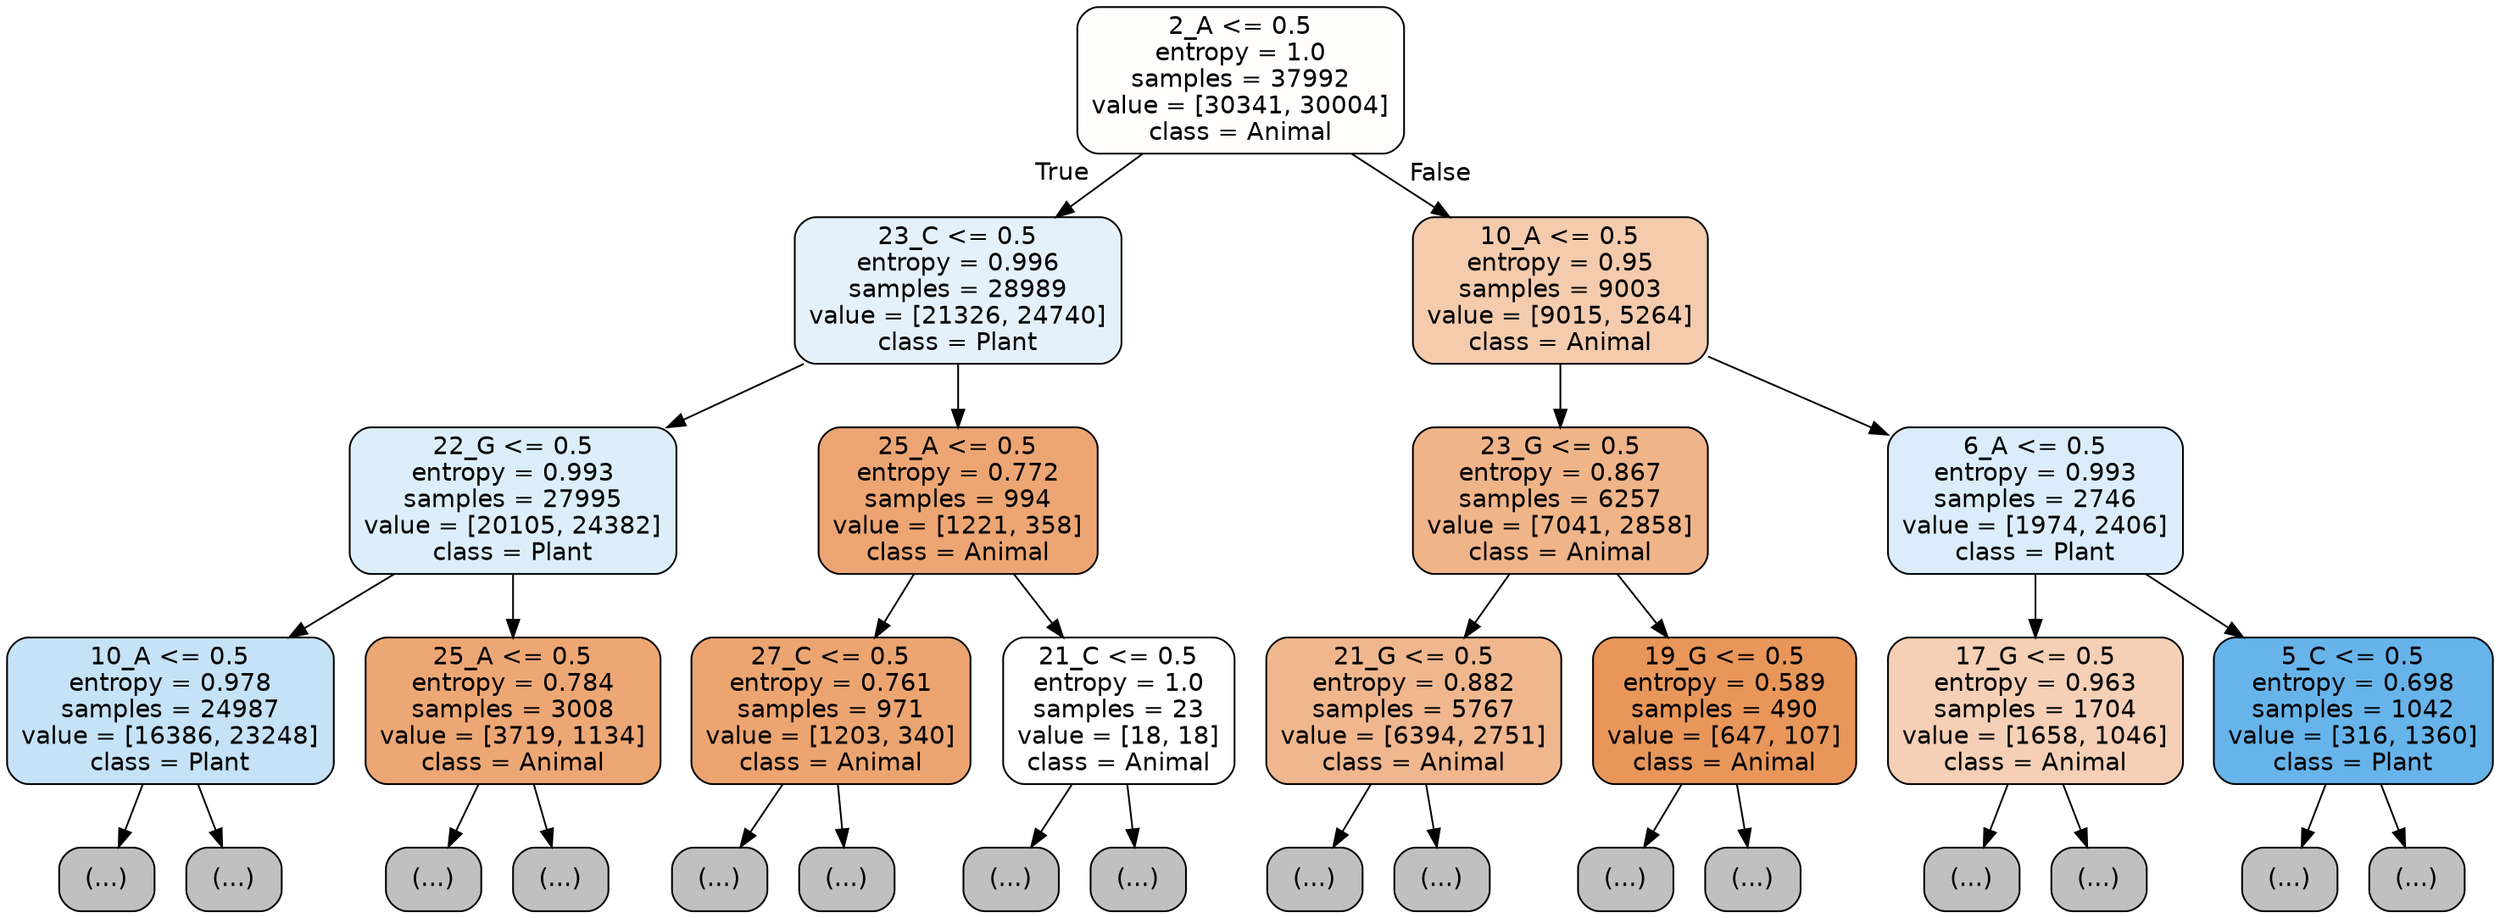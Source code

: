 digraph Tree {
node [shape=box, style="filled, rounded", color="black", fontname="helvetica"] ;
edge [fontname="helvetica"] ;
0 [label="2_A <= 0.5\nentropy = 1.0\nsamples = 37992\nvalue = [30341, 30004]\nclass = Animal", fillcolor="#fffefd"] ;
1 [label="23_C <= 0.5\nentropy = 0.996\nsamples = 28989\nvalue = [21326, 24740]\nclass = Plant", fillcolor="#e4f1fb"] ;
0 -> 1 [labeldistance=2.5, labelangle=45, headlabel="True"] ;
2 [label="22_G <= 0.5\nentropy = 0.993\nsamples = 27995\nvalue = [20105, 24382]\nclass = Plant", fillcolor="#dceefa"] ;
1 -> 2 ;
3 [label="10_A <= 0.5\nentropy = 0.978\nsamples = 24987\nvalue = [16386, 23248]\nclass = Plant", fillcolor="#c5e2f7"] ;
2 -> 3 ;
4 [label="(...)", fillcolor="#C0C0C0"] ;
3 -> 4 ;
8307 [label="(...)", fillcolor="#C0C0C0"] ;
3 -> 8307 ;
10994 [label="25_A <= 0.5\nentropy = 0.784\nsamples = 3008\nvalue = [3719, 1134]\nclass = Animal", fillcolor="#eda775"] ;
2 -> 10994 ;
10995 [label="(...)", fillcolor="#C0C0C0"] ;
10994 -> 10995 ;
12212 [label="(...)", fillcolor="#C0C0C0"] ;
10994 -> 12212 ;
12237 [label="25_A <= 0.5\nentropy = 0.772\nsamples = 994\nvalue = [1221, 358]\nclass = Animal", fillcolor="#eda673"] ;
1 -> 12237 ;
12238 [label="27_C <= 0.5\nentropy = 0.761\nsamples = 971\nvalue = [1203, 340]\nclass = Animal", fillcolor="#eca571"] ;
12237 -> 12238 ;
12239 [label="(...)", fillcolor="#C0C0C0"] ;
12238 -> 12239 ;
12716 [label="(...)", fillcolor="#C0C0C0"] ;
12238 -> 12716 ;
12721 [label="21_C <= 0.5\nentropy = 1.0\nsamples = 23\nvalue = [18, 18]\nclass = Animal", fillcolor="#ffffff"] ;
12237 -> 12721 ;
12722 [label="(...)", fillcolor="#C0C0C0"] ;
12721 -> 12722 ;
12739 [label="(...)", fillcolor="#C0C0C0"] ;
12721 -> 12739 ;
12740 [label="10_A <= 0.5\nentropy = 0.95\nsamples = 9003\nvalue = [9015, 5264]\nclass = Animal", fillcolor="#f4cbad"] ;
0 -> 12740 [labeldistance=2.5, labelangle=-45, headlabel="False"] ;
12741 [label="23_G <= 0.5\nentropy = 0.867\nsamples = 6257\nvalue = [7041, 2858]\nclass = Animal", fillcolor="#f0b489"] ;
12740 -> 12741 ;
12742 [label="21_G <= 0.5\nentropy = 0.882\nsamples = 5767\nvalue = [6394, 2751]\nclass = Animal", fillcolor="#f0b78e"] ;
12741 -> 12742 ;
12743 [label="(...)", fillcolor="#C0C0C0"] ;
12742 -> 12743 ;
15036 [label="(...)", fillcolor="#C0C0C0"] ;
12742 -> 15036 ;
15741 [label="19_G <= 0.5\nentropy = 0.589\nsamples = 490\nvalue = [647, 107]\nclass = Animal", fillcolor="#e9965a"] ;
12741 -> 15741 ;
15742 [label="(...)", fillcolor="#C0C0C0"] ;
15741 -> 15742 ;
15857 [label="(...)", fillcolor="#C0C0C0"] ;
15741 -> 15857 ;
15890 [label="6_A <= 0.5\nentropy = 0.993\nsamples = 2746\nvalue = [1974, 2406]\nclass = Plant", fillcolor="#dbedfa"] ;
12740 -> 15890 ;
15891 [label="17_G <= 0.5\nentropy = 0.963\nsamples = 1704\nvalue = [1658, 1046]\nclass = Animal", fillcolor="#f5d0b6"] ;
15890 -> 15891 ;
15892 [label="(...)", fillcolor="#C0C0C0"] ;
15891 -> 15892 ;
16435 [label="(...)", fillcolor="#C0C0C0"] ;
15891 -> 16435 ;
16652 [label="5_C <= 0.5\nentropy = 0.698\nsamples = 1042\nvalue = [316, 1360]\nclass = Plant", fillcolor="#67b4eb"] ;
15890 -> 16652 ;
16653 [label="(...)", fillcolor="#C0C0C0"] ;
16652 -> 16653 ;
16834 [label="(...)", fillcolor="#C0C0C0"] ;
16652 -> 16834 ;
}